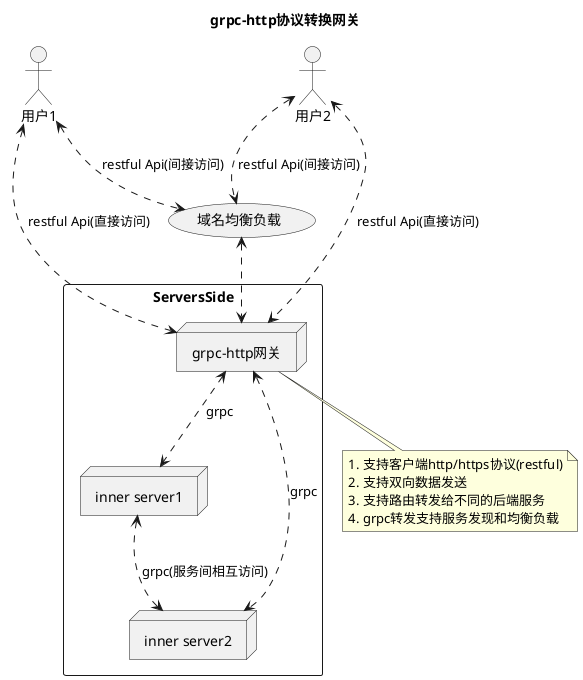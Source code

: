 @startuml
title grpc-http协议转换网关
'left to right direction
'top to bottom direction
:用户1: as c1
:用户2: as c2
(域名均衡负载) as lb

rectangle ServersSide {
    node "grpc-http网关" as gw
    node "inner server1" as s1
    node "inner server2" as s2
}

c1 <..> gw: restful Api(直接访问)
c2 <..> gw: restful Api(直接访问)
c1 <..> lb: restful Api(间接访问)
c2 <..> lb: restful Api(间接访问)
lb <..> gw

gw <..> s1: grpc
gw <..> s2: grpc
s1 <..> s2: grpc(服务间相互访问)

note "1. 支持客户端http/https协议(restful)\n2. 支持双向数据发送\n3. 支持路由转发给不同的后端服务\n4. grpc转发支持服务发现和均衡负载" as n1
gw .. n1

@enduml